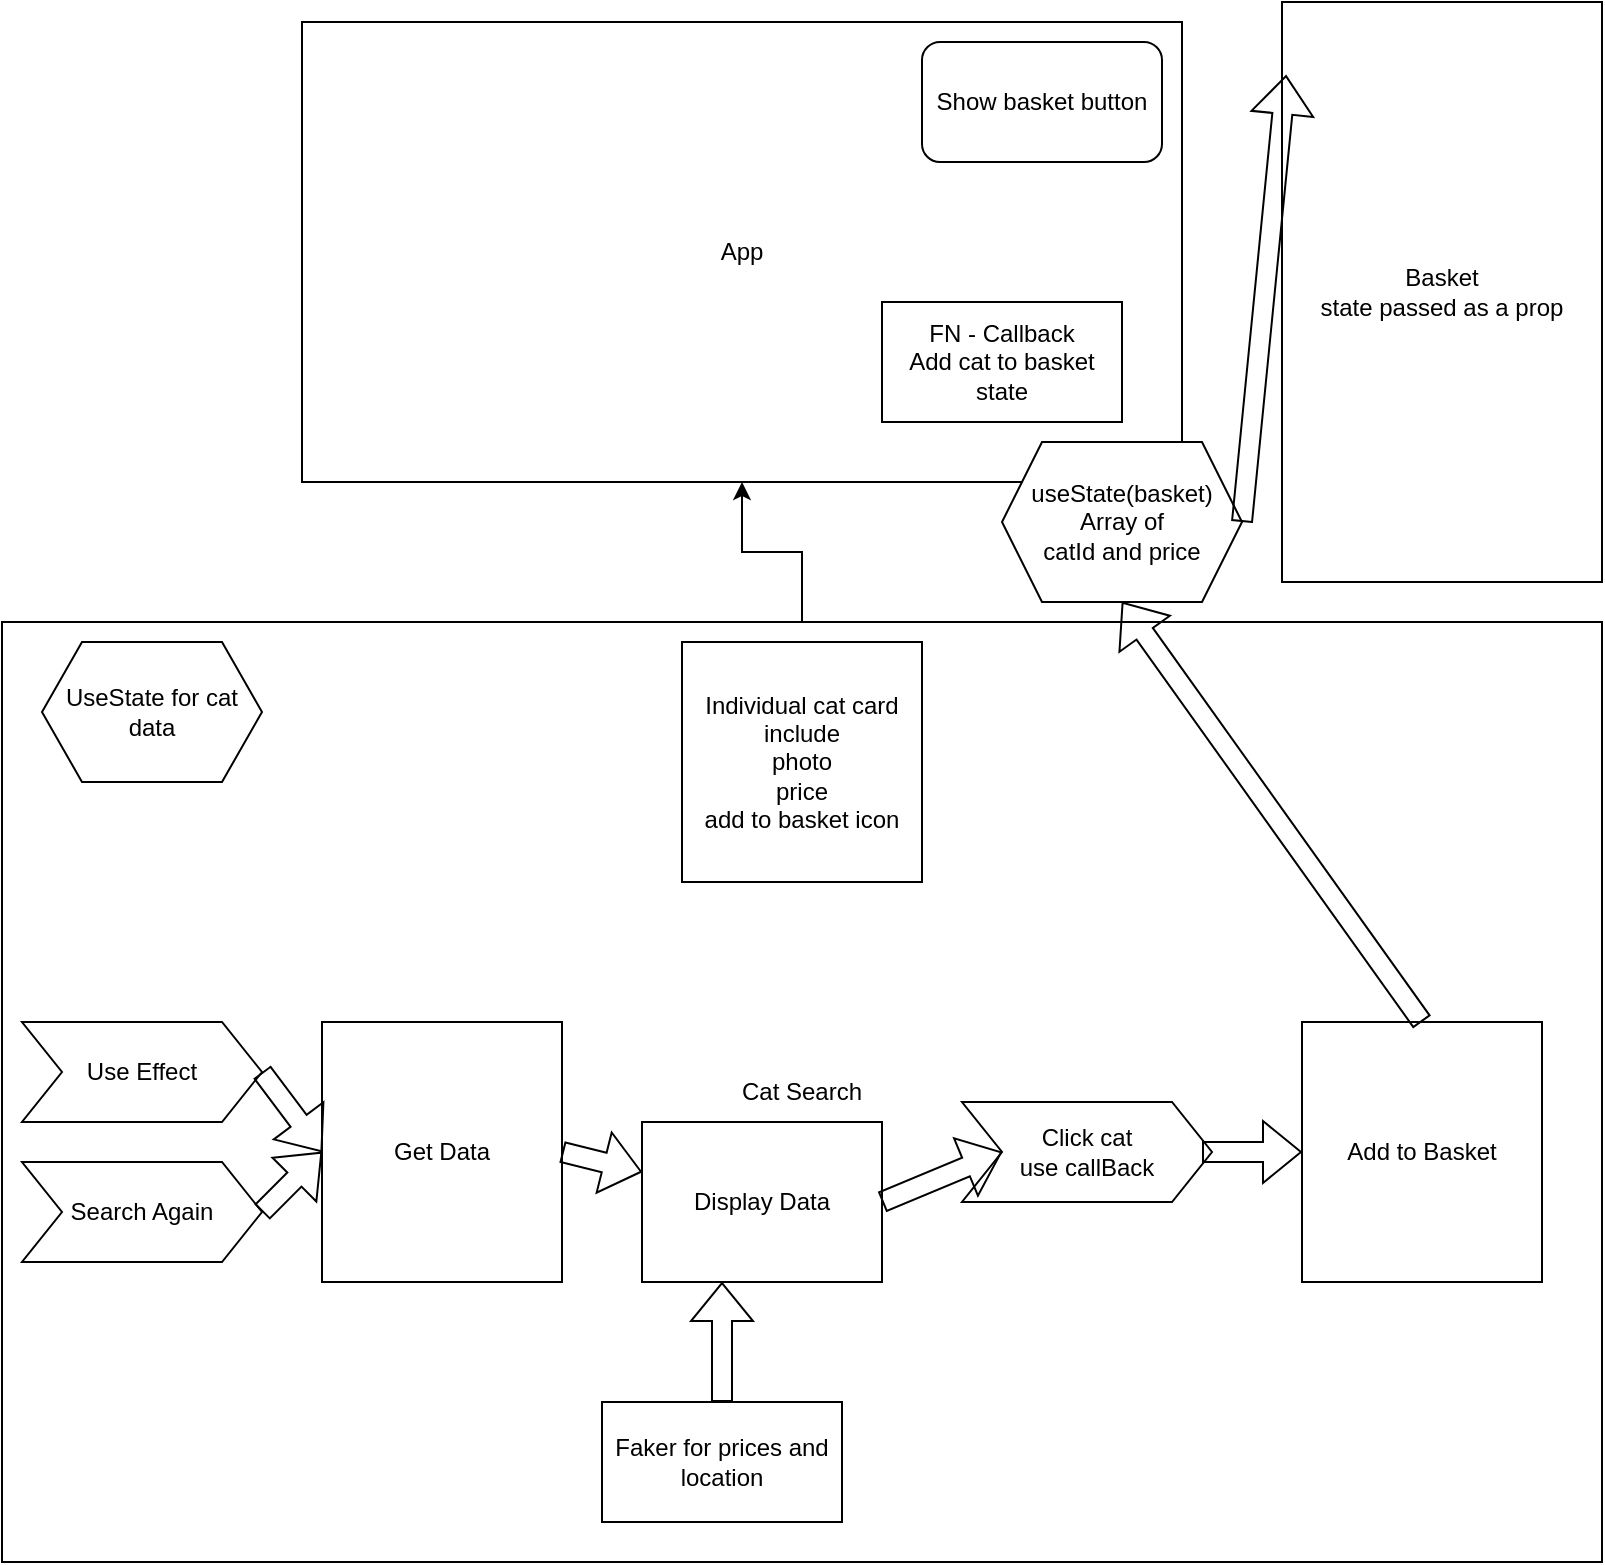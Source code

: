 <mxfile version="20.5.1" type="github"><diagram id="4QLZkowvjsxWIg_K8Mz_" name="Page-1"><mxGraphModel dx="1422" dy="737" grid="1" gridSize="10" guides="1" tooltips="1" connect="1" arrows="1" fold="1" page="1" pageScale="1" pageWidth="827" pageHeight="1169" math="0" shadow="0"><root><mxCell id="0"/><mxCell id="1" parent="0"/><mxCell id="TCIlKgK15rvMpgmdI_dN-1" value="App" style="rounded=0;whiteSpace=wrap;html=1;" parent="1" vertex="1"><mxGeometry x="150" y="20" width="440" height="230" as="geometry"/></mxCell><mxCell id="TCIlKgK15rvMpgmdI_dN-27" value="" style="edgeStyle=orthogonalEdgeStyle;rounded=0;orthogonalLoop=1;jettySize=auto;html=1;" parent="1" source="TCIlKgK15rvMpgmdI_dN-2" target="TCIlKgK15rvMpgmdI_dN-1" edge="1"><mxGeometry relative="1" as="geometry"/></mxCell><mxCell id="TCIlKgK15rvMpgmdI_dN-2" value="Cat Search" style="rounded=0;whiteSpace=wrap;html=1;" parent="1" vertex="1"><mxGeometry y="320" width="800" height="470" as="geometry"/></mxCell><mxCell id="TCIlKgK15rvMpgmdI_dN-3" value="Display Data" style="rounded=0;whiteSpace=wrap;html=1;" parent="1" vertex="1"><mxGeometry x="320" y="570" width="120" height="80" as="geometry"/></mxCell><mxCell id="TCIlKgK15rvMpgmdI_dN-4" value="Get Data" style="rounded=0;whiteSpace=wrap;html=1;" parent="1" vertex="1"><mxGeometry x="160" y="520" width="120" height="130" as="geometry"/></mxCell><mxCell id="TCIlKgK15rvMpgmdI_dN-7" value="FN - Callback&lt;br&gt;Add cat to basket state" style="rounded=0;whiteSpace=wrap;html=1;" parent="1" vertex="1"><mxGeometry x="440" y="160" width="120" height="60" as="geometry"/></mxCell><mxCell id="TCIlKgK15rvMpgmdI_dN-8" value="Click cat&lt;br&gt;use callBack" style="shape=step;perimeter=stepPerimeter;whiteSpace=wrap;html=1;fixedSize=1;" parent="1" vertex="1"><mxGeometry x="480" y="560" width="125" height="50" as="geometry"/></mxCell><mxCell id="TCIlKgK15rvMpgmdI_dN-9" value="Use Effect" style="shape=step;perimeter=stepPerimeter;whiteSpace=wrap;html=1;fixedSize=1;" parent="1" vertex="1"><mxGeometry x="10" y="520" width="120" height="50" as="geometry"/></mxCell><mxCell id="TCIlKgK15rvMpgmdI_dN-11" value="Search Again" style="shape=step;perimeter=stepPerimeter;whiteSpace=wrap;html=1;fixedSize=1;" parent="1" vertex="1"><mxGeometry x="10" y="590" width="120" height="50" as="geometry"/></mxCell><mxCell id="TCIlKgK15rvMpgmdI_dN-14" value="Add to Basket" style="rounded=0;whiteSpace=wrap;html=1;" parent="1" vertex="1"><mxGeometry x="650" y="520" width="120" height="130" as="geometry"/></mxCell><mxCell id="TCIlKgK15rvMpgmdI_dN-15" value="Basket&lt;br&gt;state passed as a prop" style="rounded=0;whiteSpace=wrap;html=1;" parent="1" vertex="1"><mxGeometry x="640" y="10" width="160" height="290" as="geometry"/></mxCell><mxCell id="TCIlKgK15rvMpgmdI_dN-16" value="useState(basket)&lt;br&gt;Array of&lt;br&gt;catId and price" style="shape=hexagon;perimeter=hexagonPerimeter2;whiteSpace=wrap;html=1;fixedSize=1;" parent="1" vertex="1"><mxGeometry x="500" y="230" width="120" height="80" as="geometry"/></mxCell><mxCell id="TCIlKgK15rvMpgmdI_dN-17" value="" style="shape=flexArrow;endArrow=classic;html=1;rounded=0;exitX=1;exitY=0.5;exitDx=0;exitDy=0;" parent="1" source="TCIlKgK15rvMpgmdI_dN-4" target="TCIlKgK15rvMpgmdI_dN-3" edge="1"><mxGeometry width="50" height="50" relative="1" as="geometry"><mxPoint x="300" y="630" as="sourcePoint"/><mxPoint x="350" y="580" as="targetPoint"/></mxGeometry></mxCell><mxCell id="TCIlKgK15rvMpgmdI_dN-18" value="Faker for prices and location" style="rounded=0;whiteSpace=wrap;html=1;" parent="1" vertex="1"><mxGeometry x="300" y="710" width="120" height="60" as="geometry"/></mxCell><mxCell id="TCIlKgK15rvMpgmdI_dN-19" value="" style="shape=flexArrow;endArrow=classic;html=1;rounded=0;exitX=0.5;exitY=0;exitDx=0;exitDy=0;" parent="1" source="TCIlKgK15rvMpgmdI_dN-18" edge="1"><mxGeometry width="50" height="50" relative="1" as="geometry"><mxPoint x="300" y="630" as="sourcePoint"/><mxPoint x="360" y="650" as="targetPoint"/></mxGeometry></mxCell><mxCell id="TCIlKgK15rvMpgmdI_dN-20" value="" style="shape=flexArrow;endArrow=classic;html=1;rounded=0;entryX=0;entryY=0.5;entryDx=0;entryDy=0;exitX=1;exitY=0.5;exitDx=0;exitDy=0;" parent="1" source="TCIlKgK15rvMpgmdI_dN-3" target="TCIlKgK15rvMpgmdI_dN-8" edge="1"><mxGeometry width="50" height="50" relative="1" as="geometry"><mxPoint x="300" y="610" as="sourcePoint"/><mxPoint x="350" y="560" as="targetPoint"/></mxGeometry></mxCell><mxCell id="TCIlKgK15rvMpgmdI_dN-21" value="" style="shape=flexArrow;endArrow=classic;html=1;rounded=0;exitX=1;exitY=0.5;exitDx=0;exitDy=0;entryX=0;entryY=0.5;entryDx=0;entryDy=0;" parent="1" source="TCIlKgK15rvMpgmdI_dN-9" target="TCIlKgK15rvMpgmdI_dN-4" edge="1"><mxGeometry width="50" height="50" relative="1" as="geometry"><mxPoint x="300" y="610" as="sourcePoint"/><mxPoint x="350" y="560" as="targetPoint"/></mxGeometry></mxCell><mxCell id="TCIlKgK15rvMpgmdI_dN-22" value="" style="shape=flexArrow;endArrow=classic;html=1;rounded=0;exitX=1;exitY=0.5;exitDx=0;exitDy=0;entryX=0;entryY=0.5;entryDx=0;entryDy=0;" parent="1" source="TCIlKgK15rvMpgmdI_dN-11" edge="1" target="TCIlKgK15rvMpgmdI_dN-4"><mxGeometry width="50" height="50" relative="1" as="geometry"><mxPoint x="140" y="555" as="sourcePoint"/><mxPoint x="150" y="590" as="targetPoint"/></mxGeometry></mxCell><mxCell id="TCIlKgK15rvMpgmdI_dN-23" value="" style="shape=flexArrow;endArrow=classic;html=1;rounded=0;entryX=0;entryY=0.5;entryDx=0;entryDy=0;" parent="1" target="TCIlKgK15rvMpgmdI_dN-14" edge="1"><mxGeometry width="50" height="50" relative="1" as="geometry"><mxPoint x="600" y="585" as="sourcePoint"/><mxPoint x="350" y="560" as="targetPoint"/></mxGeometry></mxCell><mxCell id="TCIlKgK15rvMpgmdI_dN-24" value="" style="shape=flexArrow;endArrow=classic;html=1;rounded=0;entryX=0.013;entryY=0.126;entryDx=0;entryDy=0;entryPerimeter=0;exitX=1;exitY=0.5;exitDx=0;exitDy=0;" parent="1" source="TCIlKgK15rvMpgmdI_dN-16" target="TCIlKgK15rvMpgmdI_dN-15" edge="1"><mxGeometry width="50" height="50" relative="1" as="geometry"><mxPoint x="300" y="210" as="sourcePoint"/><mxPoint x="350" y="160" as="targetPoint"/></mxGeometry></mxCell><mxCell id="TCIlKgK15rvMpgmdI_dN-25" value="Individual cat card&lt;br&gt;include&lt;br&gt;photo&lt;br&gt;price&lt;br&gt;add to basket icon" style="whiteSpace=wrap;html=1;aspect=fixed;" parent="1" vertex="1"><mxGeometry x="340" y="330" width="120" height="120" as="geometry"/></mxCell><mxCell id="9ifzcNWyO4daMHC8aCRS-1" value="" style="shape=flexArrow;endArrow=classic;html=1;rounded=0;exitX=0.5;exitY=0;exitDx=0;exitDy=0;entryX=0.5;entryY=1;entryDx=0;entryDy=0;" edge="1" parent="1" source="TCIlKgK15rvMpgmdI_dN-14" target="TCIlKgK15rvMpgmdI_dN-16"><mxGeometry width="50" height="50" relative="1" as="geometry"><mxPoint x="685" y="460" as="sourcePoint"/><mxPoint x="560" y="360" as="targetPoint"/></mxGeometry></mxCell><mxCell id="9ifzcNWyO4daMHC8aCRS-2" value="Show basket button" style="rounded=1;whiteSpace=wrap;html=1;" vertex="1" parent="1"><mxGeometry x="460" y="30" width="120" height="60" as="geometry"/></mxCell><mxCell id="9ifzcNWyO4daMHC8aCRS-3" value="UseState for cat data" style="shape=hexagon;perimeter=hexagonPerimeter2;whiteSpace=wrap;html=1;fixedSize=1;" vertex="1" parent="1"><mxGeometry x="20" y="330" width="110" height="70" as="geometry"/></mxCell></root></mxGraphModel></diagram></mxfile>